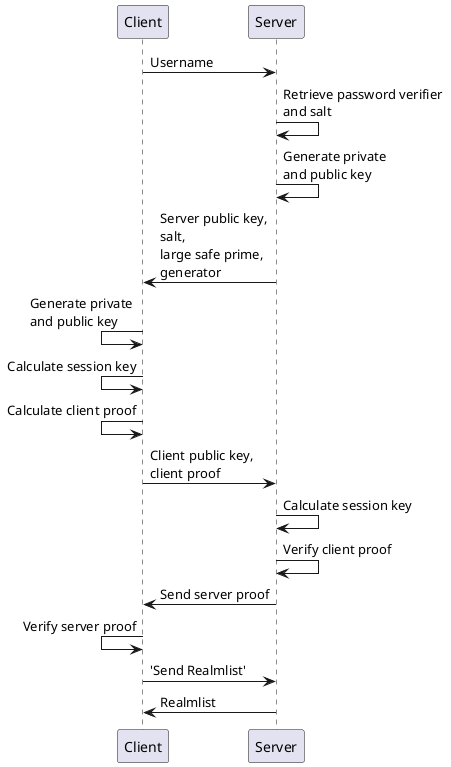 @startuml
Client -> Server: Username

Server -> Server: Retrieve password verifier \nand salt
Server -> Server: Generate private \nand public key

Server -> Client: Server public key,\nsalt, \nlarge safe prime,\ngenerator

Client <- Client: Generate private \nand public key
Client <- Client: Calculate session key
Client <- Client: Calculate client proof

Client -> Server: Client public key,\nclient proof

Server -> Server: Calculate session key
Server -> Server: Verify client proof

Server -> Client: Send server proof

Client <- Client: Verify server proof
Client -> Server: 'Send Realmlist'
Server -> Client: Realmlist
@enduml